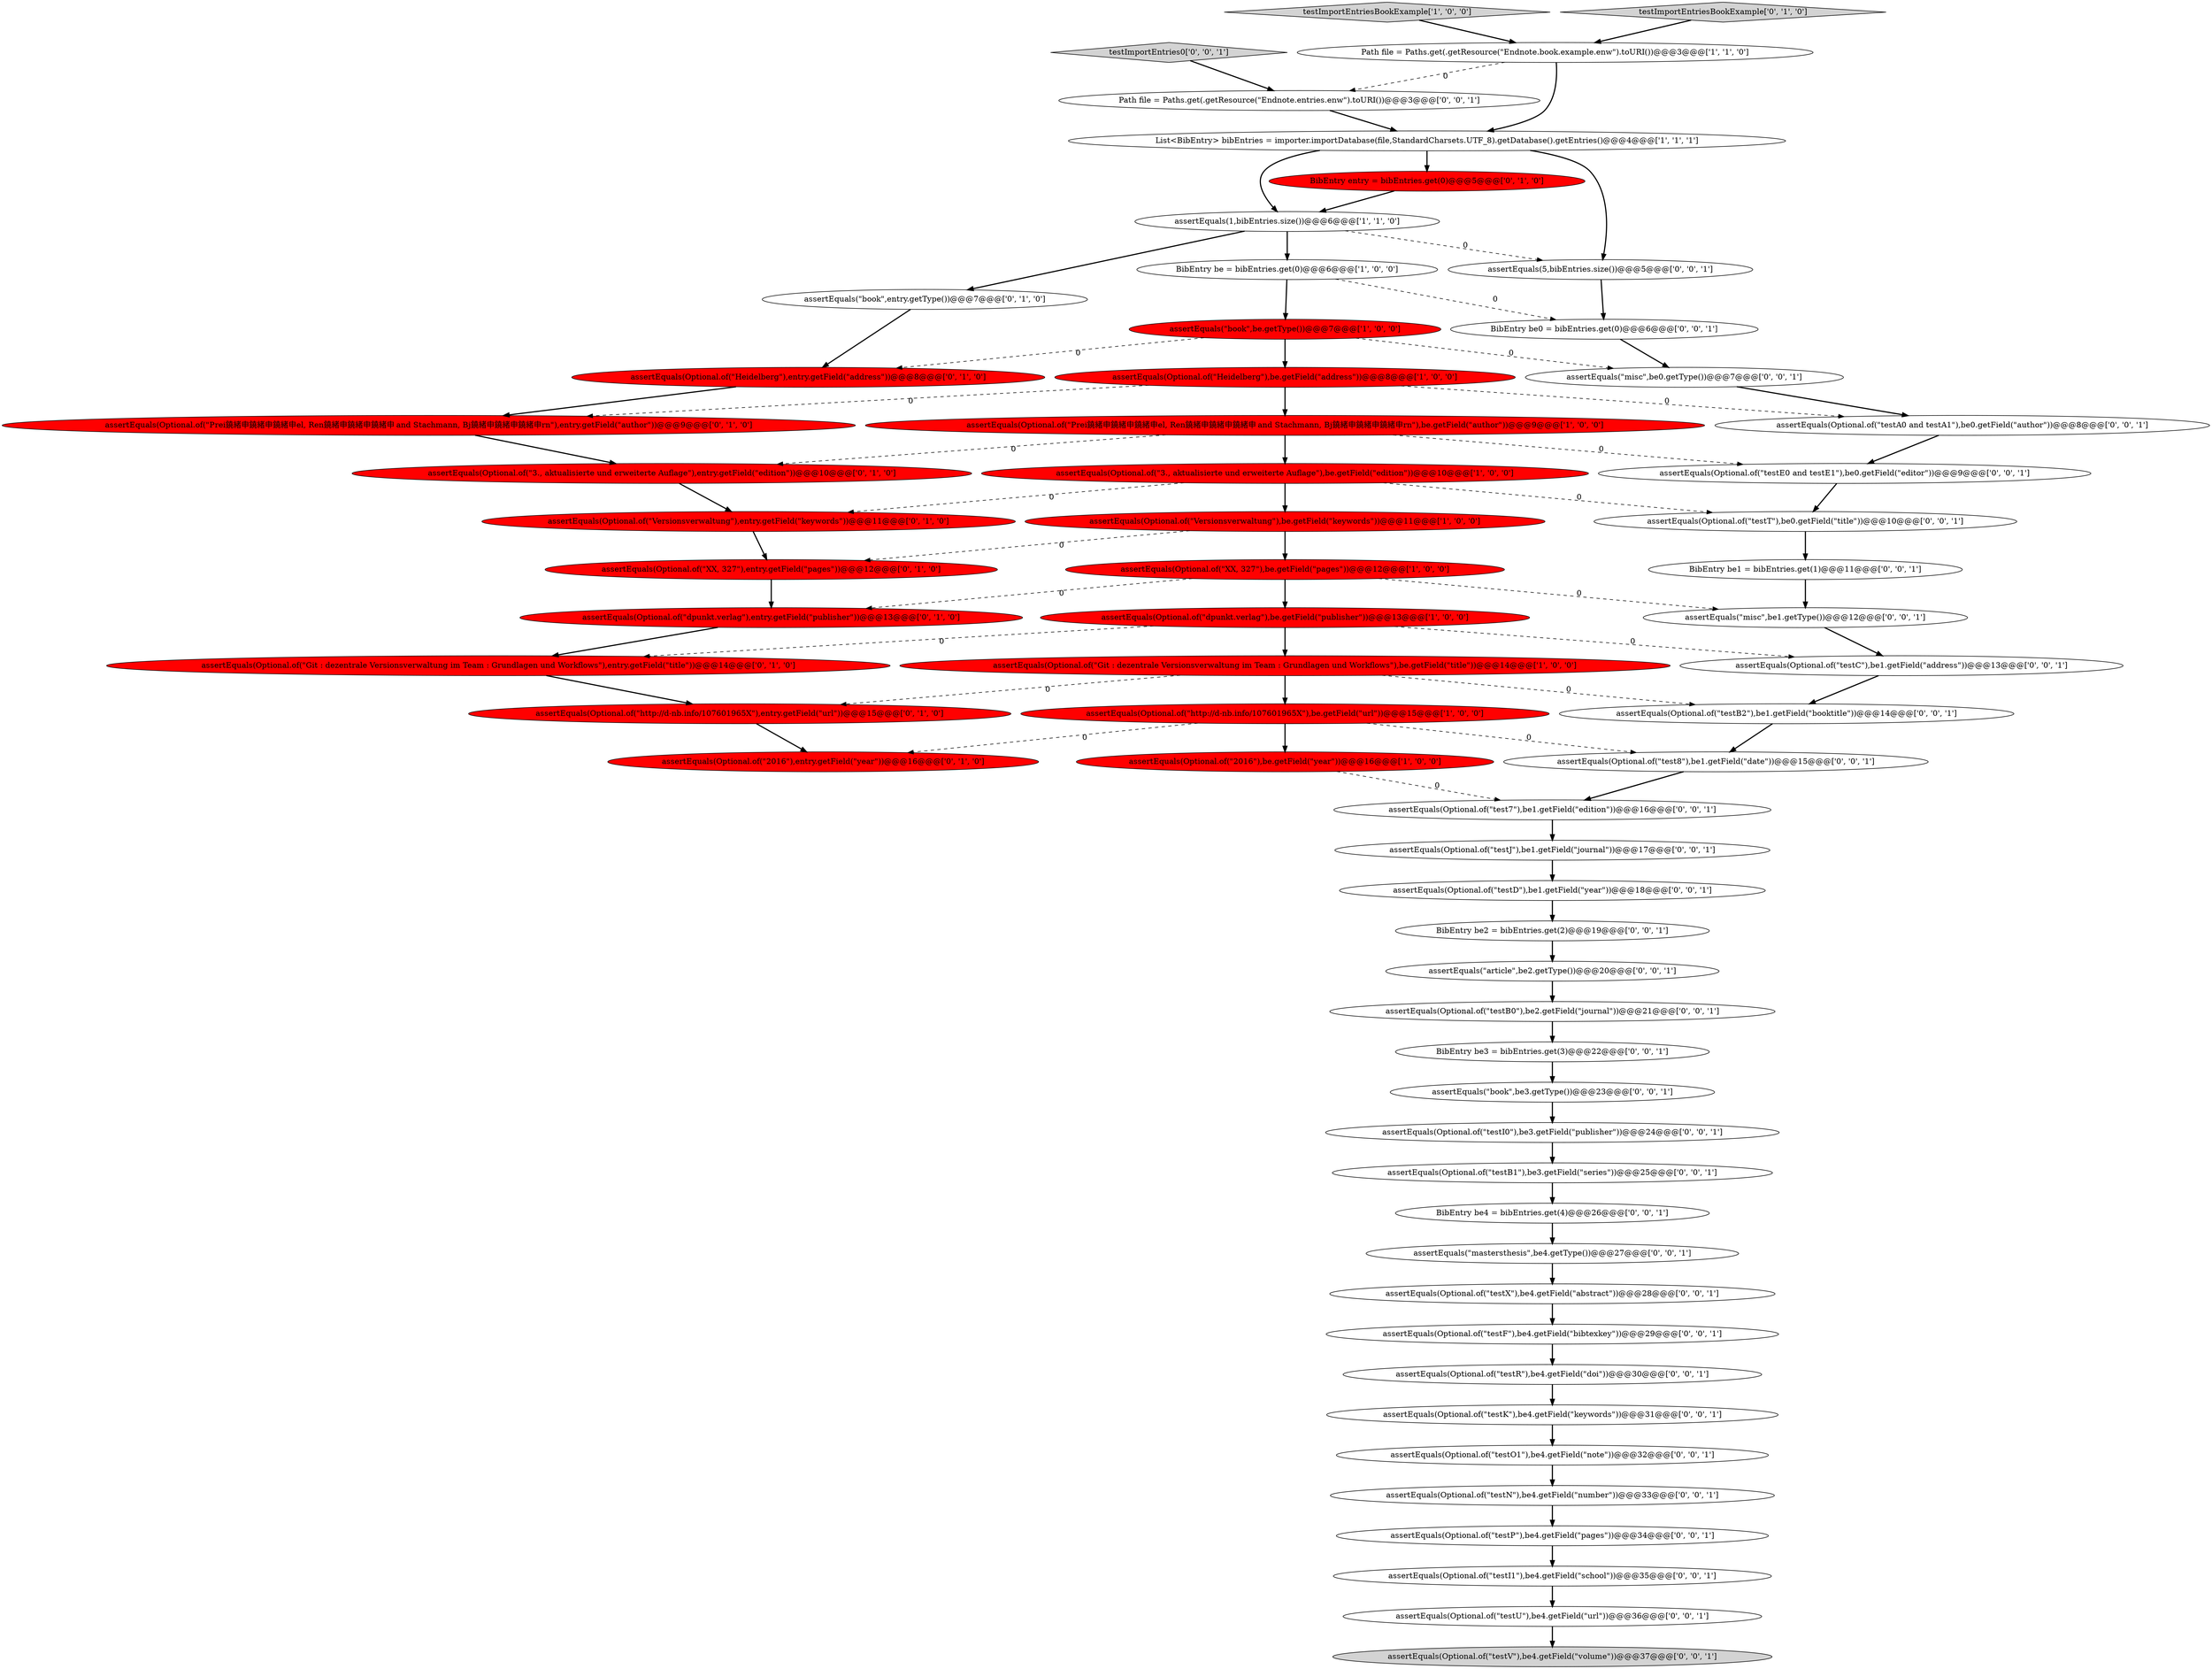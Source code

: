 digraph {
34 [style = filled, label = "assertEquals(Optional.of(\"testK\"),be4.getField(\"keywords\"))@@@31@@@['0', '0', '1']", fillcolor = white, shape = ellipse image = "AAA0AAABBB3BBB"];
50 [style = filled, label = "assertEquals(Optional.of(\"testF\"),be4.getField(\"bibtexkey\"))@@@29@@@['0', '0', '1']", fillcolor = white, shape = ellipse image = "AAA0AAABBB3BBB"];
10 [style = filled, label = "assertEquals(Optional.of(\"dpunkt.verlag\"),be.getField(\"publisher\"))@@@13@@@['1', '0', '0']", fillcolor = red, shape = ellipse image = "AAA1AAABBB1BBB"];
40 [style = filled, label = "assertEquals(Optional.of(\"testB0\"),be2.getField(\"journal\"))@@@21@@@['0', '0', '1']", fillcolor = white, shape = ellipse image = "AAA0AAABBB3BBB"];
33 [style = filled, label = "assertEquals(Optional.of(\"testR\"),be4.getField(\"doi\"))@@@30@@@['0', '0', '1']", fillcolor = white, shape = ellipse image = "AAA0AAABBB3BBB"];
12 [style = filled, label = "assertEquals(Optional.of(\"Versionsverwaltung\"),be.getField(\"keywords\"))@@@11@@@['1', '0', '0']", fillcolor = red, shape = ellipse image = "AAA1AAABBB1BBB"];
17 [style = filled, label = "assertEquals(Optional.of(\"XX, 327\"),entry.getField(\"pages\"))@@@12@@@['0', '1', '0']", fillcolor = red, shape = ellipse image = "AAA1AAABBB2BBB"];
46 [style = filled, label = "assertEquals(Optional.of(\"testJ\"),be1.getField(\"journal\"))@@@17@@@['0', '0', '1']", fillcolor = white, shape = ellipse image = "AAA0AAABBB3BBB"];
39 [style = filled, label = "assertEquals(Optional.of(\"testN\"),be4.getField(\"number\"))@@@33@@@['0', '0', '1']", fillcolor = white, shape = ellipse image = "AAA0AAABBB3BBB"];
9 [style = filled, label = "assertEquals(Optional.of(\"Prei鐃緒申鐃緒申鐃緒申el, Ren鐃緒申鐃緒申鐃緒申 and Stachmann, Bj鐃緒申鐃緒申鐃緒申rn\"),be.getField(\"author\"))@@@9@@@['1', '0', '0']", fillcolor = red, shape = ellipse image = "AAA1AAABBB1BBB"];
0 [style = filled, label = "assertEquals(\"book\",be.getType())@@@7@@@['1', '0', '0']", fillcolor = red, shape = ellipse image = "AAA1AAABBB1BBB"];
43 [style = filled, label = "Path file = Paths.get(.getResource(\"Endnote.entries.enw\").toURI())@@@3@@@['0', '0', '1']", fillcolor = white, shape = ellipse image = "AAA0AAABBB3BBB"];
53 [style = filled, label = "BibEntry be3 = bibEntries.get(3)@@@22@@@['0', '0', '1']", fillcolor = white, shape = ellipse image = "AAA0AAABBB3BBB"];
28 [style = filled, label = "assertEquals(\"misc\",be1.getType())@@@12@@@['0', '0', '1']", fillcolor = white, shape = ellipse image = "AAA0AAABBB3BBB"];
56 [style = filled, label = "assertEquals(Optional.of(\"test8\"),be1.getField(\"date\"))@@@15@@@['0', '0', '1']", fillcolor = white, shape = ellipse image = "AAA0AAABBB3BBB"];
58 [style = filled, label = "assertEquals(\"article\",be2.getType())@@@20@@@['0', '0', '1']", fillcolor = white, shape = ellipse image = "AAA0AAABBB3BBB"];
8 [style = filled, label = "assertEquals(Optional.of(\"Heidelberg\"),be.getField(\"address\"))@@@8@@@['1', '0', '0']", fillcolor = red, shape = ellipse image = "AAA1AAABBB1BBB"];
20 [style = filled, label = "assertEquals(\"book\",entry.getType())@@@7@@@['0', '1', '0']", fillcolor = white, shape = ellipse image = "AAA0AAABBB2BBB"];
15 [style = filled, label = "assertEquals(Optional.of(\"Heidelberg\"),entry.getField(\"address\"))@@@8@@@['0', '1', '0']", fillcolor = red, shape = ellipse image = "AAA1AAABBB2BBB"];
37 [style = filled, label = "BibEntry be1 = bibEntries.get(1)@@@11@@@['0', '0', '1']", fillcolor = white, shape = ellipse image = "AAA0AAABBB3BBB"];
1 [style = filled, label = "testImportEntriesBookExample['1', '0', '0']", fillcolor = lightgray, shape = diamond image = "AAA0AAABBB1BBB"];
45 [style = filled, label = "assertEquals(Optional.of(\"testV\"),be4.getField(\"volume\"))@@@37@@@['0', '0', '1']", fillcolor = lightgray, shape = ellipse image = "AAA0AAABBB3BBB"];
59 [style = filled, label = "assertEquals(Optional.of(\"testU\"),be4.getField(\"url\"))@@@36@@@['0', '0', '1']", fillcolor = white, shape = ellipse image = "AAA0AAABBB3BBB"];
26 [style = filled, label = "testImportEntriesBookExample['0', '1', '0']", fillcolor = lightgray, shape = diamond image = "AAA0AAABBB2BBB"];
48 [style = filled, label = "BibEntry be2 = bibEntries.get(2)@@@19@@@['0', '0', '1']", fillcolor = white, shape = ellipse image = "AAA0AAABBB3BBB"];
5 [style = filled, label = "assertEquals(Optional.of(\"http://d-nb.info/107601965X\"),be.getField(\"url\"))@@@15@@@['1', '0', '0']", fillcolor = red, shape = ellipse image = "AAA1AAABBB1BBB"];
31 [style = filled, label = "assertEquals(Optional.of(\"testE0 and testE1\"),be0.getField(\"editor\"))@@@9@@@['0', '0', '1']", fillcolor = white, shape = ellipse image = "AAA0AAABBB3BBB"];
24 [style = filled, label = "BibEntry entry = bibEntries.get(0)@@@5@@@['0', '1', '0']", fillcolor = red, shape = ellipse image = "AAA1AAABBB2BBB"];
21 [style = filled, label = "assertEquals(Optional.of(\"http://d-nb.info/107601965X\"),entry.getField(\"url\"))@@@15@@@['0', '1', '0']", fillcolor = red, shape = ellipse image = "AAA1AAABBB2BBB"];
25 [style = filled, label = "assertEquals(Optional.of(\"Git : dezentrale Versionsverwaltung im Team : Grundlagen und Workflows\"),entry.getField(\"title\"))@@@14@@@['0', '1', '0']", fillcolor = red, shape = ellipse image = "AAA1AAABBB2BBB"];
38 [style = filled, label = "assertEquals(Optional.of(\"testI0\"),be3.getField(\"publisher\"))@@@24@@@['0', '0', '1']", fillcolor = white, shape = ellipse image = "AAA0AAABBB3BBB"];
47 [style = filled, label = "assertEquals(Optional.of(\"test7\"),be1.getField(\"edition\"))@@@16@@@['0', '0', '1']", fillcolor = white, shape = ellipse image = "AAA0AAABBB3BBB"];
11 [style = filled, label = "assertEquals(Optional.of(\"2016\"),be.getField(\"year\"))@@@16@@@['1', '0', '0']", fillcolor = red, shape = ellipse image = "AAA1AAABBB1BBB"];
41 [style = filled, label = "assertEquals(Optional.of(\"testO1\"),be4.getField(\"note\"))@@@32@@@['0', '0', '1']", fillcolor = white, shape = ellipse image = "AAA0AAABBB3BBB"];
29 [style = filled, label = "assertEquals(Optional.of(\"testD\"),be1.getField(\"year\"))@@@18@@@['0', '0', '1']", fillcolor = white, shape = ellipse image = "AAA0AAABBB3BBB"];
60 [style = filled, label = "assertEquals(\"mastersthesis\",be4.getType())@@@27@@@['0', '0', '1']", fillcolor = white, shape = ellipse image = "AAA0AAABBB3BBB"];
27 [style = filled, label = "assertEquals(Optional.of(\"testA0 and testA1\"),be0.getField(\"author\"))@@@8@@@['0', '0', '1']", fillcolor = white, shape = ellipse image = "AAA0AAABBB3BBB"];
36 [style = filled, label = "BibEntry be4 = bibEntries.get(4)@@@26@@@['0', '0', '1']", fillcolor = white, shape = ellipse image = "AAA0AAABBB3BBB"];
61 [style = filled, label = "assertEquals(Optional.of(\"testX\"),be4.getField(\"abstract\"))@@@28@@@['0', '0', '1']", fillcolor = white, shape = ellipse image = "AAA0AAABBB3BBB"];
54 [style = filled, label = "assertEquals(Optional.of(\"testI1\"),be4.getField(\"school\"))@@@35@@@['0', '0', '1']", fillcolor = white, shape = ellipse image = "AAA0AAABBB3BBB"];
18 [style = filled, label = "assertEquals(Optional.of(\"2016\"),entry.getField(\"year\"))@@@16@@@['0', '1', '0']", fillcolor = red, shape = ellipse image = "AAA1AAABBB2BBB"];
42 [style = filled, label = "assertEquals(Optional.of(\"testP\"),be4.getField(\"pages\"))@@@34@@@['0', '0', '1']", fillcolor = white, shape = ellipse image = "AAA0AAABBB3BBB"];
2 [style = filled, label = "assertEquals(1,bibEntries.size())@@@6@@@['1', '1', '0']", fillcolor = white, shape = ellipse image = "AAA0AAABBB1BBB"];
6 [style = filled, label = "BibEntry be = bibEntries.get(0)@@@6@@@['1', '0', '0']", fillcolor = white, shape = ellipse image = "AAA0AAABBB1BBB"];
35 [style = filled, label = "assertEquals(Optional.of(\"testT\"),be0.getField(\"title\"))@@@10@@@['0', '0', '1']", fillcolor = white, shape = ellipse image = "AAA0AAABBB3BBB"];
51 [style = filled, label = "BibEntry be0 = bibEntries.get(0)@@@6@@@['0', '0', '1']", fillcolor = white, shape = ellipse image = "AAA0AAABBB3BBB"];
32 [style = filled, label = "testImportEntries0['0', '0', '1']", fillcolor = lightgray, shape = diamond image = "AAA0AAABBB3BBB"];
44 [style = filled, label = "assertEquals(Optional.of(\"testB2\"),be1.getField(\"booktitle\"))@@@14@@@['0', '0', '1']", fillcolor = white, shape = ellipse image = "AAA0AAABBB3BBB"];
23 [style = filled, label = "assertEquals(Optional.of(\"3., aktualisierte und erweiterte Auflage\"),entry.getField(\"edition\"))@@@10@@@['0', '1', '0']", fillcolor = red, shape = ellipse image = "AAA1AAABBB2BBB"];
55 [style = filled, label = "assertEquals(5,bibEntries.size())@@@5@@@['0', '0', '1']", fillcolor = white, shape = ellipse image = "AAA0AAABBB3BBB"];
16 [style = filled, label = "assertEquals(Optional.of(\"Versionsverwaltung\"),entry.getField(\"keywords\"))@@@11@@@['0', '1', '0']", fillcolor = red, shape = ellipse image = "AAA1AAABBB2BBB"];
30 [style = filled, label = "assertEquals(\"book\",be3.getType())@@@23@@@['0', '0', '1']", fillcolor = white, shape = ellipse image = "AAA0AAABBB3BBB"];
49 [style = filled, label = "assertEquals(\"misc\",be0.getType())@@@7@@@['0', '0', '1']", fillcolor = white, shape = ellipse image = "AAA0AAABBB3BBB"];
13 [style = filled, label = "Path file = Paths.get(.getResource(\"Endnote.book.example.enw\").toURI())@@@3@@@['1', '1', '0']", fillcolor = white, shape = ellipse image = "AAA0AAABBB1BBB"];
4 [style = filled, label = "assertEquals(Optional.of(\"XX, 327\"),be.getField(\"pages\"))@@@12@@@['1', '0', '0']", fillcolor = red, shape = ellipse image = "AAA1AAABBB1BBB"];
14 [style = filled, label = "assertEquals(Optional.of(\"3., aktualisierte und erweiterte Auflage\"),be.getField(\"edition\"))@@@10@@@['1', '0', '0']", fillcolor = red, shape = ellipse image = "AAA1AAABBB1BBB"];
22 [style = filled, label = "assertEquals(Optional.of(\"dpunkt.verlag\"),entry.getField(\"publisher\"))@@@13@@@['0', '1', '0']", fillcolor = red, shape = ellipse image = "AAA1AAABBB2BBB"];
3 [style = filled, label = "List<BibEntry> bibEntries = importer.importDatabase(file,StandardCharsets.UTF_8).getDatabase().getEntries()@@@4@@@['1', '1', '1']", fillcolor = white, shape = ellipse image = "AAA0AAABBB1BBB"];
19 [style = filled, label = "assertEquals(Optional.of(\"Prei鐃緒申鐃緒申鐃緒申el, Ren鐃緒申鐃緒申鐃緒申 and Stachmann, Bj鐃緒申鐃緒申鐃緒申rn\"),entry.getField(\"author\"))@@@9@@@['0', '1', '0']", fillcolor = red, shape = ellipse image = "AAA1AAABBB2BBB"];
7 [style = filled, label = "assertEquals(Optional.of(\"Git : dezentrale Versionsverwaltung im Team : Grundlagen und Workflows\"),be.getField(\"title\"))@@@14@@@['1', '0', '0']", fillcolor = red, shape = ellipse image = "AAA1AAABBB1BBB"];
57 [style = filled, label = "assertEquals(Optional.of(\"testC\"),be1.getField(\"address\"))@@@13@@@['0', '0', '1']", fillcolor = white, shape = ellipse image = "AAA0AAABBB3BBB"];
52 [style = filled, label = "assertEquals(Optional.of(\"testB1\"),be3.getField(\"series\"))@@@25@@@['0', '0', '1']", fillcolor = white, shape = ellipse image = "AAA0AAABBB3BBB"];
10->57 [style = dashed, label="0"];
4->10 [style = bold, label=""];
8->19 [style = dashed, label="0"];
22->25 [style = bold, label=""];
30->38 [style = bold, label=""];
23->16 [style = bold, label=""];
2->20 [style = bold, label=""];
44->56 [style = bold, label=""];
48->58 [style = bold, label=""];
37->28 [style = bold, label=""];
40->53 [style = bold, label=""];
7->21 [style = dashed, label="0"];
13->43 [style = dashed, label="0"];
24->2 [style = bold, label=""];
3->24 [style = bold, label=""];
38->52 [style = bold, label=""];
2->6 [style = bold, label=""];
59->45 [style = bold, label=""];
58->40 [style = bold, label=""];
0->15 [style = dashed, label="0"];
27->31 [style = bold, label=""];
55->51 [style = bold, label=""];
47->46 [style = bold, label=""];
53->30 [style = bold, label=""];
12->17 [style = dashed, label="0"];
6->0 [style = bold, label=""];
34->41 [style = bold, label=""];
51->49 [style = bold, label=""];
16->17 [style = bold, label=""];
49->27 [style = bold, label=""];
32->43 [style = bold, label=""];
4->22 [style = dashed, label="0"];
15->19 [style = bold, label=""];
17->22 [style = bold, label=""];
5->18 [style = dashed, label="0"];
3->55 [style = bold, label=""];
10->7 [style = bold, label=""];
1->13 [style = bold, label=""];
9->23 [style = dashed, label="0"];
21->18 [style = bold, label=""];
26->13 [style = bold, label=""];
46->29 [style = bold, label=""];
2->55 [style = dashed, label="0"];
56->47 [style = bold, label=""];
4->28 [style = dashed, label="0"];
5->56 [style = dashed, label="0"];
7->5 [style = bold, label=""];
43->3 [style = bold, label=""];
60->61 [style = bold, label=""];
9->31 [style = dashed, label="0"];
31->35 [style = bold, label=""];
3->2 [style = bold, label=""];
13->3 [style = bold, label=""];
12->4 [style = bold, label=""];
35->37 [style = bold, label=""];
11->47 [style = dashed, label="0"];
19->23 [style = bold, label=""];
36->60 [style = bold, label=""];
14->12 [style = bold, label=""];
0->8 [style = bold, label=""];
8->9 [style = bold, label=""];
9->14 [style = bold, label=""];
61->50 [style = bold, label=""];
54->59 [style = bold, label=""];
8->27 [style = dashed, label="0"];
57->44 [style = bold, label=""];
14->35 [style = dashed, label="0"];
5->11 [style = bold, label=""];
50->33 [style = bold, label=""];
52->36 [style = bold, label=""];
14->16 [style = dashed, label="0"];
7->44 [style = dashed, label="0"];
29->48 [style = bold, label=""];
28->57 [style = bold, label=""];
41->39 [style = bold, label=""];
42->54 [style = bold, label=""];
0->49 [style = dashed, label="0"];
39->42 [style = bold, label=""];
20->15 [style = bold, label=""];
33->34 [style = bold, label=""];
6->51 [style = dashed, label="0"];
10->25 [style = dashed, label="0"];
25->21 [style = bold, label=""];
}
